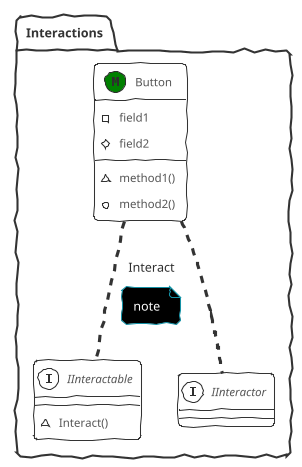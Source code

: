 @startuml Interactions
!theme sketchy-outline

interface Interactions.IInteractable
Interactions.IInteractable : ~Interact()

interface Interactions.IInteractor


Interactions.Button .. Interactions.IInteractable : Interact
note on link #black: note
Interactions.Button .. Interactions.IInteractor


class Interactions.Button << (M,green) >>{
 -field1
 #field2
 ~method1()
 +method2()
}

@enduml